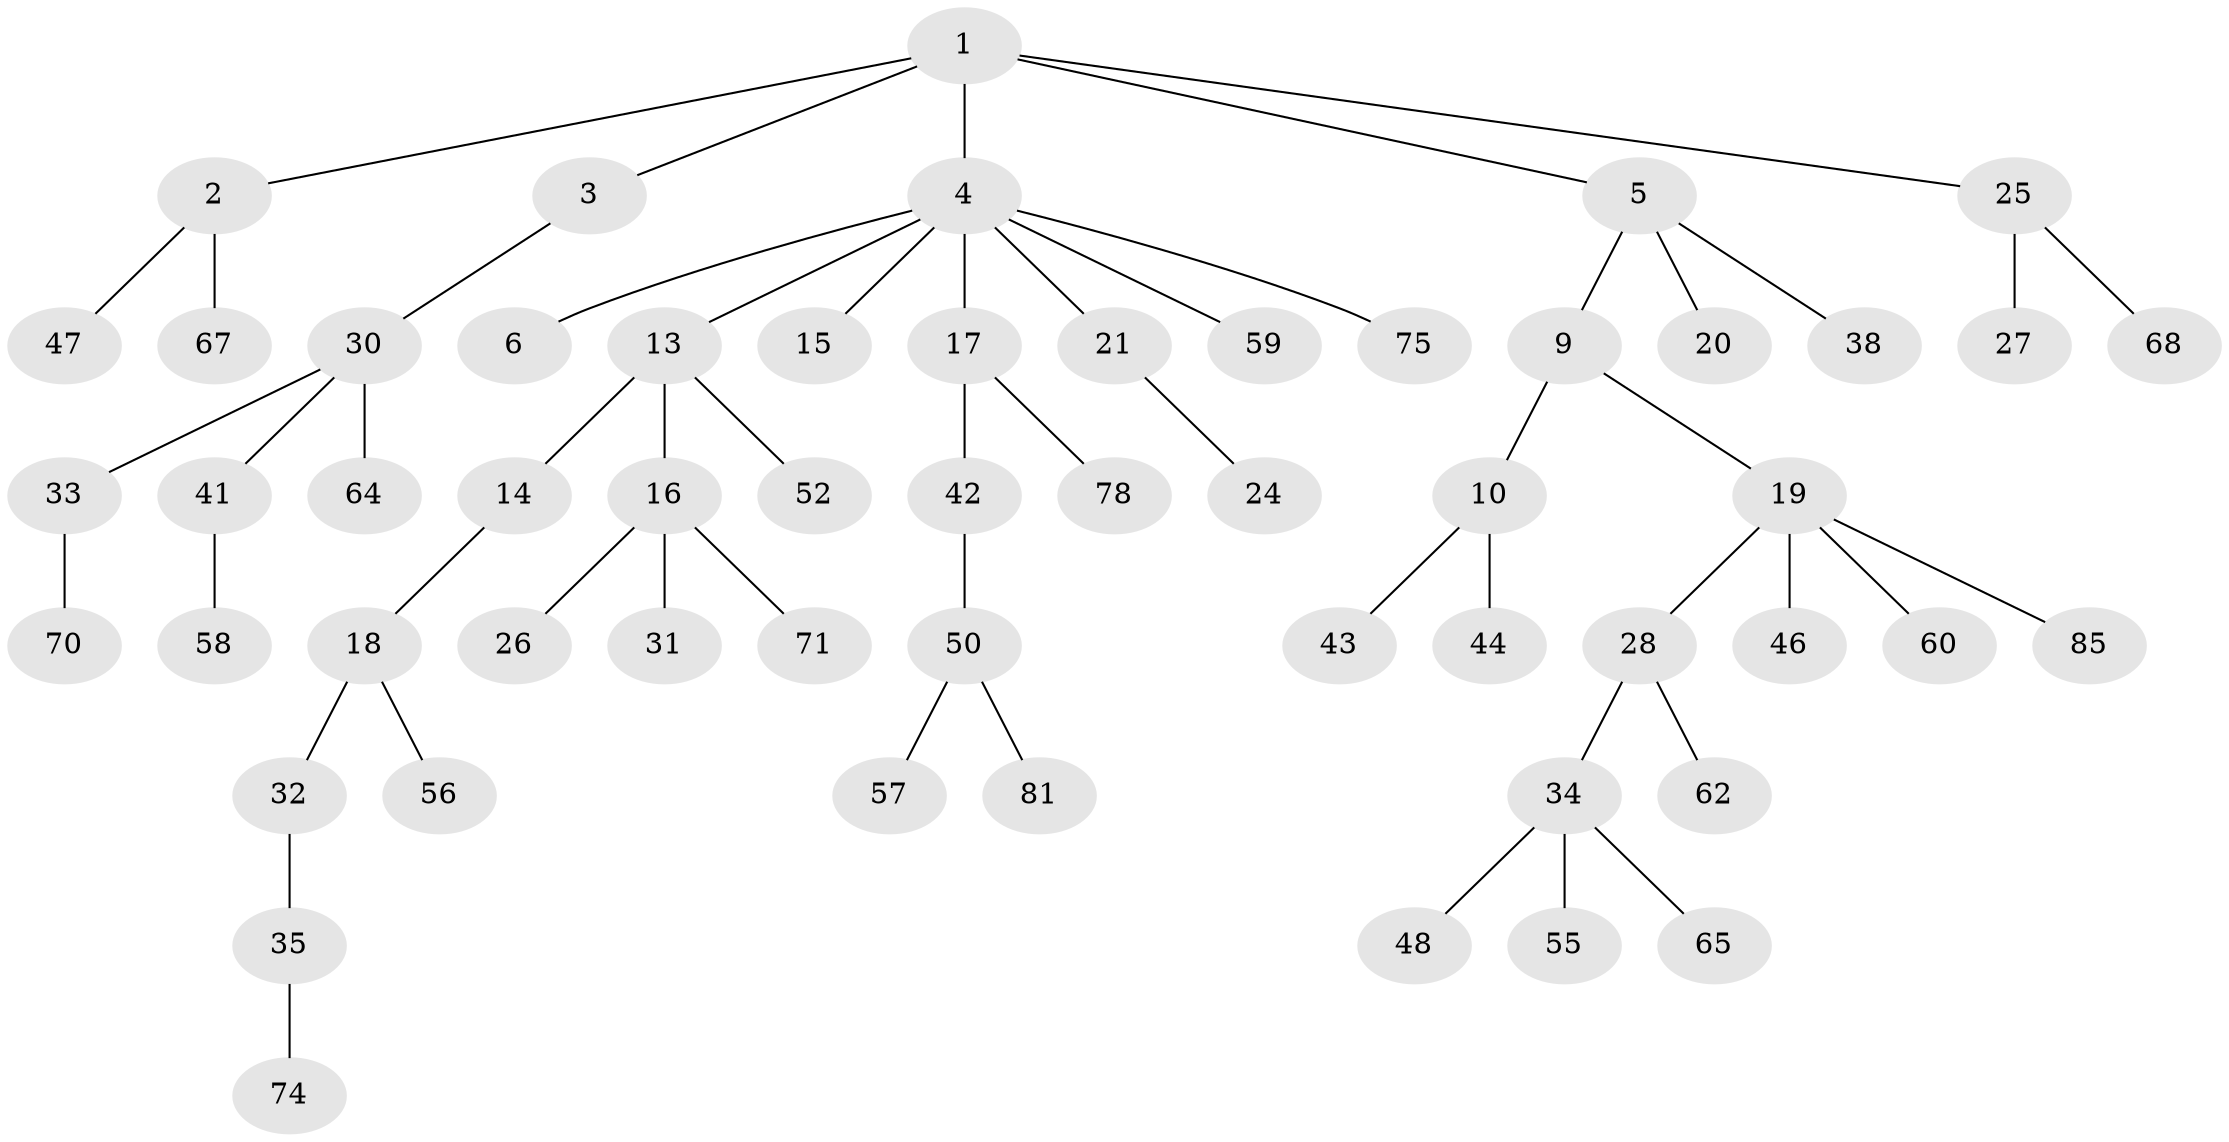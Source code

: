 // Generated by graph-tools (version 1.1) at 2025/24/03/03/25 07:24:05]
// undirected, 56 vertices, 55 edges
graph export_dot {
graph [start="1"]
  node [color=gray90,style=filled];
  1 [super="+36"];
  2 [super="+73"];
  3 [super="+8"];
  4 [super="+7"];
  5 [super="+12"];
  6;
  9;
  10 [super="+11"];
  13 [super="+39"];
  14 [super="+23"];
  15;
  16 [super="+72"];
  17 [super="+77"];
  18 [super="+63"];
  19 [super="+22"];
  20;
  21 [super="+40"];
  24 [super="+37"];
  25 [super="+51"];
  26 [super="+29"];
  27;
  28;
  30 [super="+45"];
  31;
  32 [super="+79"];
  33 [super="+54"];
  34 [super="+80"];
  35;
  38 [super="+53"];
  41 [super="+49"];
  42;
  43;
  44;
  46;
  47;
  48;
  50 [super="+61"];
  52;
  55;
  56 [super="+76"];
  57 [super="+69"];
  58;
  59;
  60;
  62 [super="+66"];
  64;
  65 [super="+82"];
  67;
  68;
  70 [super="+84"];
  71;
  74 [super="+83"];
  75;
  78;
  81;
  85;
  1 -- 2;
  1 -- 3;
  1 -- 4;
  1 -- 5;
  1 -- 25;
  2 -- 47;
  2 -- 67;
  3 -- 30;
  4 -- 6;
  4 -- 13;
  4 -- 15;
  4 -- 17;
  4 -- 21;
  4 -- 75;
  4 -- 59;
  5 -- 9;
  5 -- 20;
  5 -- 38;
  9 -- 10;
  9 -- 19;
  10 -- 43;
  10 -- 44;
  13 -- 14;
  13 -- 16;
  13 -- 52;
  14 -- 18;
  16 -- 26;
  16 -- 31;
  16 -- 71;
  17 -- 42;
  17 -- 78;
  18 -- 32;
  18 -- 56;
  19 -- 46;
  19 -- 28;
  19 -- 85;
  19 -- 60;
  21 -- 24;
  25 -- 27;
  25 -- 68;
  28 -- 34;
  28 -- 62;
  30 -- 33;
  30 -- 41;
  30 -- 64;
  32 -- 35;
  33 -- 70;
  34 -- 48;
  34 -- 55;
  34 -- 65;
  35 -- 74;
  41 -- 58;
  42 -- 50;
  50 -- 57;
  50 -- 81;
}
